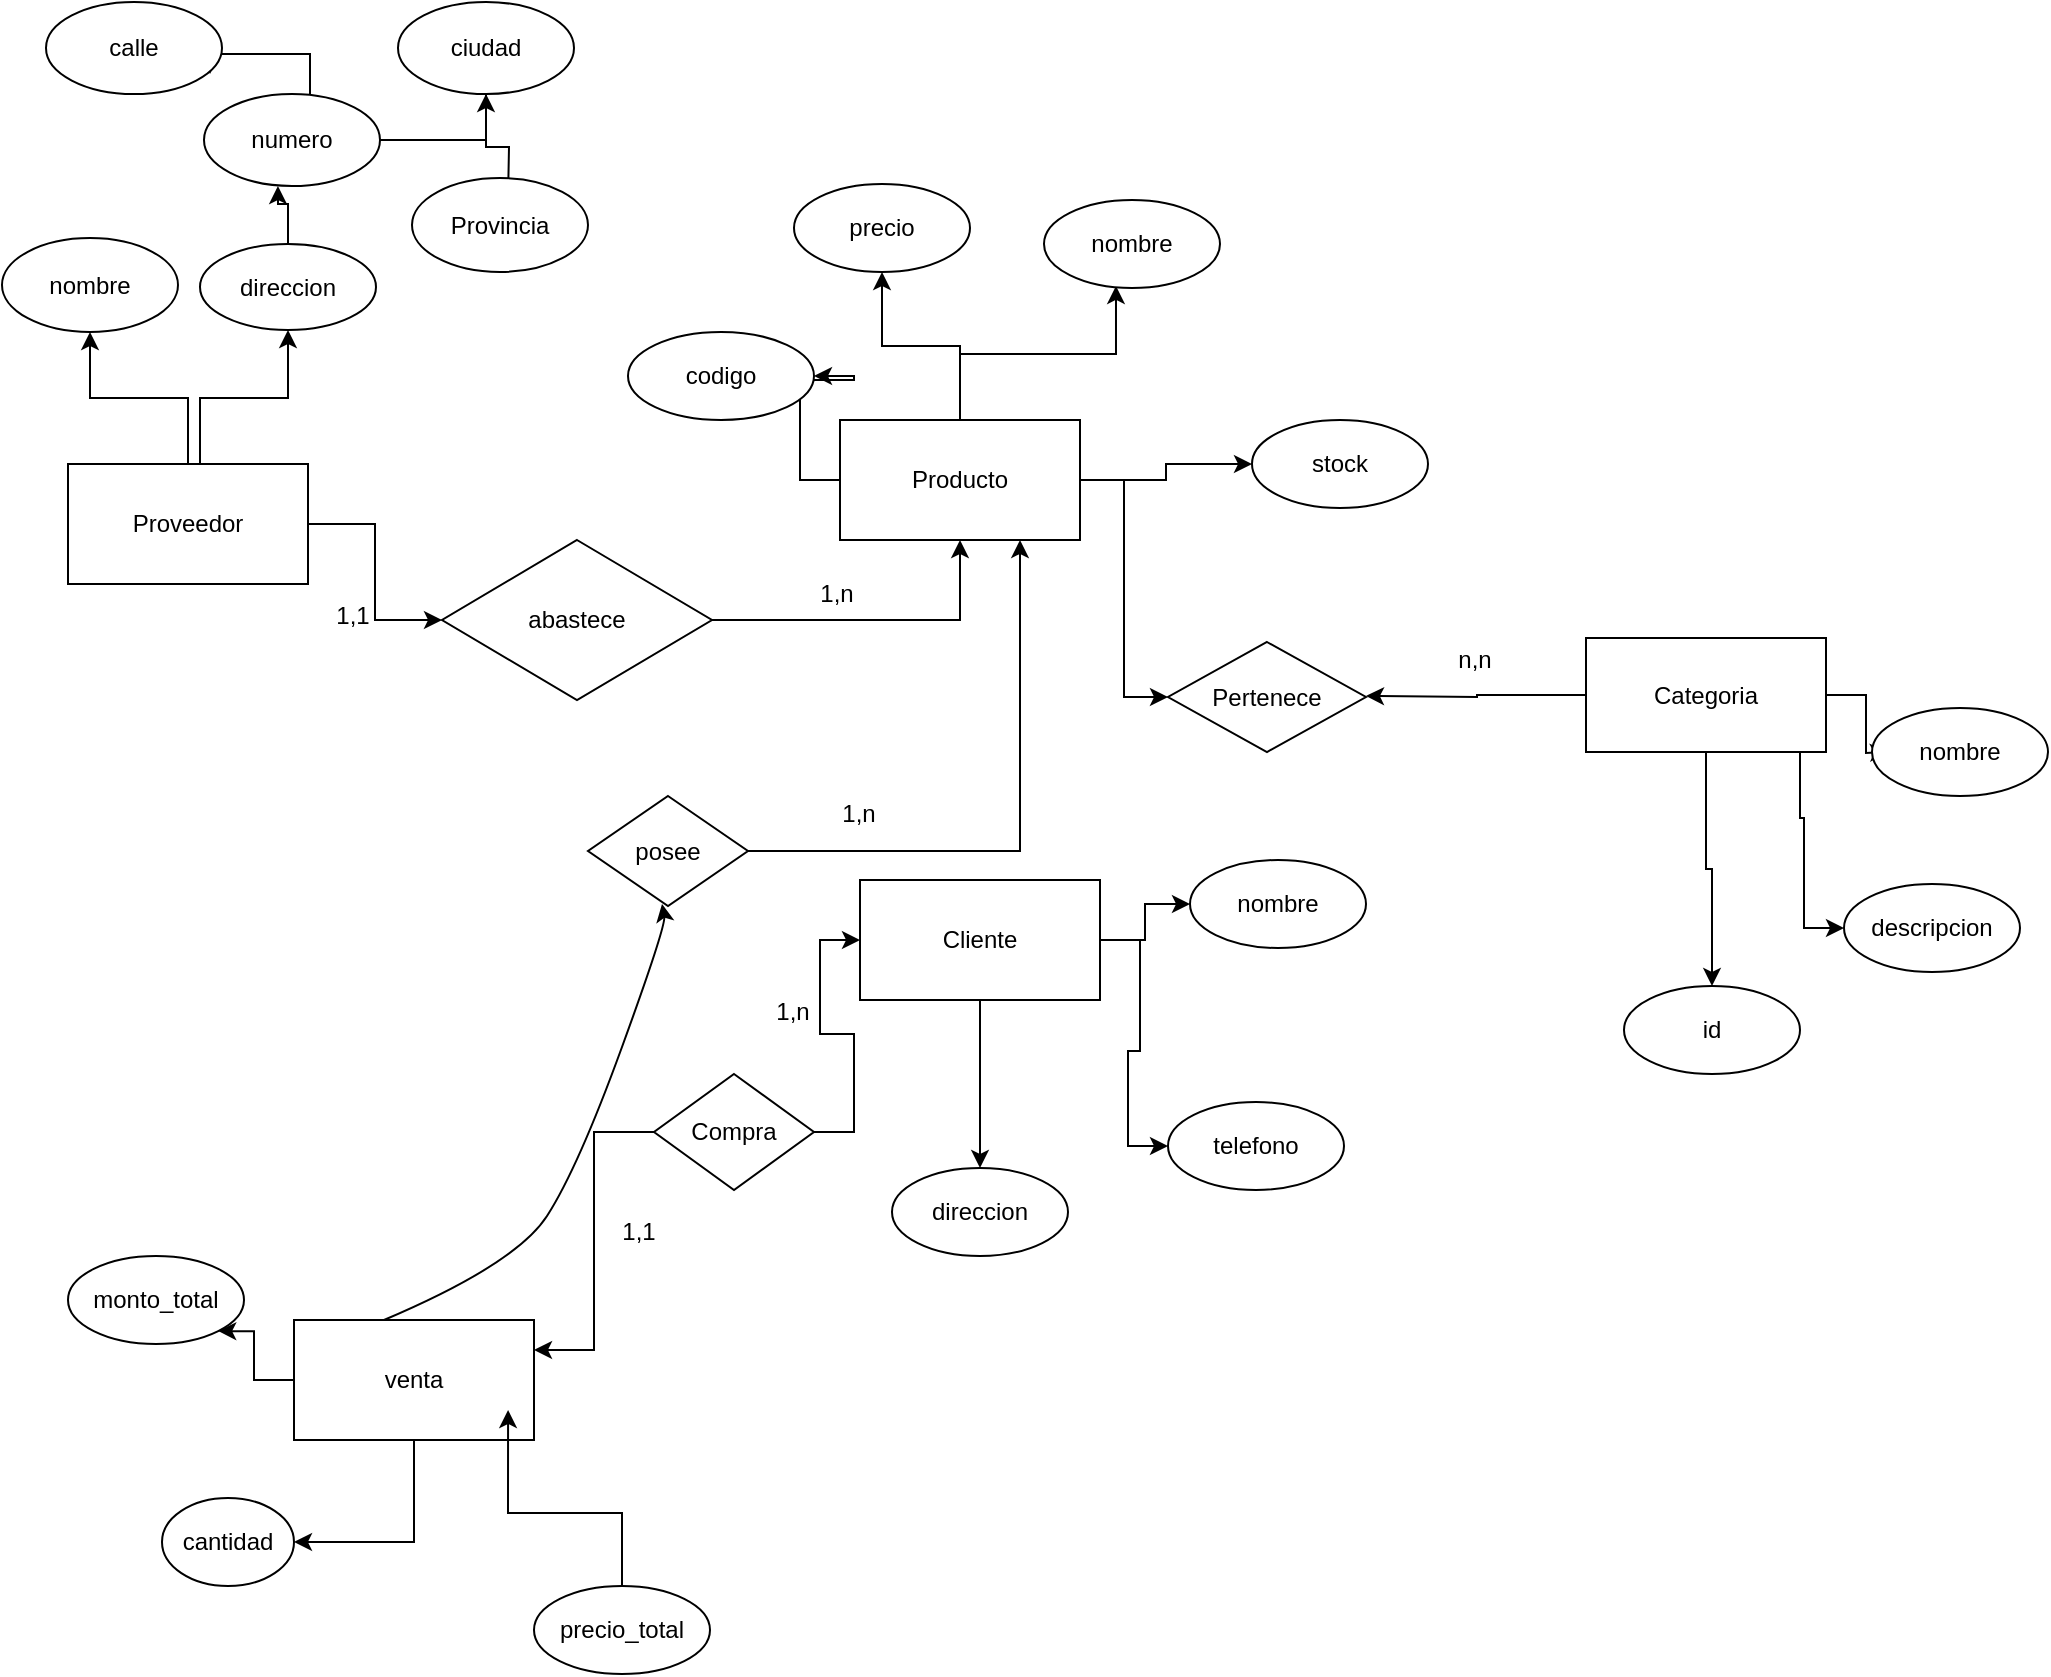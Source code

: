 <mxfile version="20.2.3" type="device"><diagram id="mYWOh-4JQOEDQK97CBWT" name="Page-1"><mxGraphModel dx="1422" dy="875" grid="1" gridSize="11" guides="1" tooltips="1" connect="1" arrows="1" fold="1" page="1" pageScale="1" pageWidth="1100" pageHeight="1700" math="0" shadow="0"><root><mxCell id="0"/><mxCell id="1" parent="0"/><mxCell id="fJDaMah9DzMmLFJxV_Jg-27" style="edgeStyle=orthogonalEdgeStyle;rounded=0;orthogonalLoop=1;jettySize=auto;html=1;" parent="1" source="fJDaMah9DzMmLFJxV_Jg-1" target="fJDaMah9DzMmLFJxV_Jg-6" edge="1"><mxGeometry relative="1" as="geometry"><Array as="points"><mxPoint x="104" y="209"/><mxPoint x="55" y="209"/></Array></mxGeometry></mxCell><mxCell id="fJDaMah9DzMmLFJxV_Jg-28" style="edgeStyle=orthogonalEdgeStyle;rounded=0;orthogonalLoop=1;jettySize=auto;html=1;entryX=0.5;entryY=1;entryDx=0;entryDy=0;" parent="1" source="fJDaMah9DzMmLFJxV_Jg-1" target="fJDaMah9DzMmLFJxV_Jg-24" edge="1"><mxGeometry relative="1" as="geometry"><Array as="points"><mxPoint x="110" y="209"/><mxPoint x="154" y="209"/></Array></mxGeometry></mxCell><mxCell id="fJDaMah9DzMmLFJxV_Jg-62" style="edgeStyle=orthogonalEdgeStyle;rounded=0;orthogonalLoop=1;jettySize=auto;html=1;entryX=0;entryY=0.5;entryDx=0;entryDy=0;" parent="1" source="fJDaMah9DzMmLFJxV_Jg-1" target="fJDaMah9DzMmLFJxV_Jg-60" edge="1"><mxGeometry relative="1" as="geometry"/></mxCell><mxCell id="fJDaMah9DzMmLFJxV_Jg-1" value="Proveedor" style="rounded=0;whiteSpace=wrap;html=1;" parent="1" vertex="1"><mxGeometry x="44" y="242" width="120" height="60" as="geometry"/></mxCell><mxCell id="fJDaMah9DzMmLFJxV_Jg-37" style="edgeStyle=orthogonalEdgeStyle;rounded=0;orthogonalLoop=1;jettySize=auto;html=1;" parent="1" source="fJDaMah9DzMmLFJxV_Jg-2" target="fJDaMah9DzMmLFJxV_Jg-17" edge="1"><mxGeometry relative="1" as="geometry"/></mxCell><mxCell id="fJDaMah9DzMmLFJxV_Jg-38" style="edgeStyle=orthogonalEdgeStyle;rounded=0;orthogonalLoop=1;jettySize=auto;html=1;" parent="1" source="fJDaMah9DzMmLFJxV_Jg-2" target="fJDaMah9DzMmLFJxV_Jg-10" edge="1"><mxGeometry relative="1" as="geometry"/></mxCell><mxCell id="fJDaMah9DzMmLFJxV_Jg-39" style="edgeStyle=orthogonalEdgeStyle;rounded=0;orthogonalLoop=1;jettySize=auto;html=1;entryX=0;entryY=0.5;entryDx=0;entryDy=0;" parent="1" source="fJDaMah9DzMmLFJxV_Jg-2" target="fJDaMah9DzMmLFJxV_Jg-16" edge="1"><mxGeometry relative="1" as="geometry"/></mxCell><mxCell id="fJDaMah9DzMmLFJxV_Jg-2" value="Cliente" style="rounded=0;whiteSpace=wrap;html=1;" parent="1" vertex="1"><mxGeometry x="440" y="450" width="120" height="60" as="geometry"/></mxCell><mxCell id="fJDaMah9DzMmLFJxV_Jg-41" style="edgeStyle=orthogonalEdgeStyle;rounded=0;orthogonalLoop=1;jettySize=auto;html=1;" parent="1" source="fJDaMah9DzMmLFJxV_Jg-3" target="fJDaMah9DzMmLFJxV_Jg-15" edge="1"><mxGeometry relative="1" as="geometry"/></mxCell><mxCell id="fJDaMah9DzMmLFJxV_Jg-42" style="edgeStyle=orthogonalEdgeStyle;rounded=0;orthogonalLoop=1;jettySize=auto;html=1;entryX=0.409;entryY=0.977;entryDx=0;entryDy=0;entryPerimeter=0;" parent="1" source="fJDaMah9DzMmLFJxV_Jg-3" target="fJDaMah9DzMmLFJxV_Jg-14" edge="1"><mxGeometry relative="1" as="geometry"/></mxCell><mxCell id="fJDaMah9DzMmLFJxV_Jg-43" style="edgeStyle=orthogonalEdgeStyle;rounded=0;orthogonalLoop=1;jettySize=auto;html=1;" parent="1" source="fJDaMah9DzMmLFJxV_Jg-3" target="fJDaMah9DzMmLFJxV_Jg-13" edge="1"><mxGeometry relative="1" as="geometry"/></mxCell><mxCell id="fJDaMah9DzMmLFJxV_Jg-68" style="edgeStyle=orthogonalEdgeStyle;rounded=0;orthogonalLoop=1;jettySize=auto;html=1;entryX=0;entryY=0.5;entryDx=0;entryDy=0;" parent="1" source="fJDaMah9DzMmLFJxV_Jg-3" target="fJDaMah9DzMmLFJxV_Jg-67" edge="1"><mxGeometry relative="1" as="geometry"/></mxCell><mxCell id="gtuogxj73CcYqL6-Kohg-3" style="edgeStyle=orthogonalEdgeStyle;rounded=0;orthogonalLoop=1;jettySize=auto;html=1;" edge="1" parent="1" source="fJDaMah9DzMmLFJxV_Jg-3" target="gtuogxj73CcYqL6-Kohg-4"><mxGeometry relative="1" as="geometry"><mxPoint x="385" y="198" as="targetPoint"/></mxGeometry></mxCell><mxCell id="fJDaMah9DzMmLFJxV_Jg-3" value="Producto" style="rounded=0;whiteSpace=wrap;html=1;" parent="1" vertex="1"><mxGeometry x="430" y="220" width="120" height="60" as="geometry"/></mxCell><mxCell id="fJDaMah9DzMmLFJxV_Jg-34" style="edgeStyle=orthogonalEdgeStyle;rounded=0;orthogonalLoop=1;jettySize=auto;html=1;" parent="1" source="fJDaMah9DzMmLFJxV_Jg-4" target="fJDaMah9DzMmLFJxV_Jg-22" edge="1"><mxGeometry relative="1" as="geometry"/></mxCell><mxCell id="fJDaMah9DzMmLFJxV_Jg-35" style="edgeStyle=orthogonalEdgeStyle;rounded=0;orthogonalLoop=1;jettySize=auto;html=1;" parent="1" source="fJDaMah9DzMmLFJxV_Jg-4" edge="1"><mxGeometry relative="1" as="geometry"><mxPoint x="954" y="386" as="targetPoint"/></mxGeometry></mxCell><mxCell id="fJDaMah9DzMmLFJxV_Jg-36" style="edgeStyle=orthogonalEdgeStyle;rounded=0;orthogonalLoop=1;jettySize=auto;html=1;entryX=0;entryY=0.5;entryDx=0;entryDy=0;" parent="1" source="fJDaMah9DzMmLFJxV_Jg-4" target="fJDaMah9DzMmLFJxV_Jg-11" edge="1"><mxGeometry relative="1" as="geometry"><Array as="points"><mxPoint x="910" y="419"/><mxPoint x="912" y="419"/><mxPoint x="912" y="474"/></Array></mxGeometry></mxCell><mxCell id="fJDaMah9DzMmLFJxV_Jg-66" style="edgeStyle=orthogonalEdgeStyle;rounded=0;orthogonalLoop=1;jettySize=auto;html=1;" parent="1" source="fJDaMah9DzMmLFJxV_Jg-4" edge="1"><mxGeometry relative="1" as="geometry"><mxPoint x="693" y="358" as="targetPoint"/></mxGeometry></mxCell><mxCell id="fJDaMah9DzMmLFJxV_Jg-4" value="Categoria" style="rounded=0;whiteSpace=wrap;html=1;" parent="1" vertex="1"><mxGeometry x="803" y="329" width="120" height="57" as="geometry"/></mxCell><mxCell id="gtuogxj73CcYqL6-Kohg-5" style="edgeStyle=orthogonalEdgeStyle;rounded=0;orthogonalLoop=1;jettySize=auto;html=1;entryX=1;entryY=1;entryDx=0;entryDy=0;" edge="1" parent="1" source="fJDaMah9DzMmLFJxV_Jg-5" target="fJDaMah9DzMmLFJxV_Jg-18"><mxGeometry relative="1" as="geometry"/></mxCell><mxCell id="gtuogxj73CcYqL6-Kohg-6" style="edgeStyle=orthogonalEdgeStyle;rounded=0;orthogonalLoop=1;jettySize=auto;html=1;entryX=1;entryY=0.5;entryDx=0;entryDy=0;" edge="1" parent="1" source="fJDaMah9DzMmLFJxV_Jg-5" target="fJDaMah9DzMmLFJxV_Jg-75"><mxGeometry relative="1" as="geometry"/></mxCell><mxCell id="fJDaMah9DzMmLFJxV_Jg-5" value="venta" style="rounded=0;whiteSpace=wrap;html=1;" parent="1" vertex="1"><mxGeometry x="157" y="670" width="120" height="60" as="geometry"/></mxCell><mxCell id="fJDaMah9DzMmLFJxV_Jg-6" value="nombre" style="ellipse;whiteSpace=wrap;html=1;" parent="1" vertex="1"><mxGeometry x="11" y="129" width="88" height="47" as="geometry"/></mxCell><mxCell id="fJDaMah9DzMmLFJxV_Jg-30" style="edgeStyle=orthogonalEdgeStyle;rounded=0;orthogonalLoop=1;jettySize=auto;html=1;entryX=0.932;entryY=0.783;entryDx=0;entryDy=0;entryPerimeter=0;" parent="1" source="fJDaMah9DzMmLFJxV_Jg-7" target="fJDaMah9DzMmLFJxV_Jg-26" edge="1"><mxGeometry relative="1" as="geometry"><Array as="points"><mxPoint x="165" y="37"/><mxPoint x="115" y="37"/></Array></mxGeometry></mxCell><mxCell id="fJDaMah9DzMmLFJxV_Jg-40" style="edgeStyle=orthogonalEdgeStyle;rounded=0;orthogonalLoop=1;jettySize=auto;html=1;entryX=0.5;entryY=1;entryDx=0;entryDy=0;" parent="1" source="fJDaMah9DzMmLFJxV_Jg-7" target="fJDaMah9DzMmLFJxV_Jg-25" edge="1"><mxGeometry relative="1" as="geometry"/></mxCell><mxCell id="fJDaMah9DzMmLFJxV_Jg-7" value="numero" style="ellipse;whiteSpace=wrap;html=1;" parent="1" vertex="1"><mxGeometry x="112" y="57" width="88" height="46" as="geometry"/></mxCell><mxCell id="fJDaMah9DzMmLFJxV_Jg-8" style="edgeStyle=orthogonalEdgeStyle;rounded=0;orthogonalLoop=1;jettySize=auto;html=1;exitX=0.5;exitY=1;exitDx=0;exitDy=0;" parent="1" source="fJDaMah9DzMmLFJxV_Jg-6" target="fJDaMah9DzMmLFJxV_Jg-6" edge="1"><mxGeometry relative="1" as="geometry"/></mxCell><mxCell id="fJDaMah9DzMmLFJxV_Jg-10" value="nombre" style="ellipse;whiteSpace=wrap;html=1;" parent="1" vertex="1"><mxGeometry x="605" y="440" width="88" height="44" as="geometry"/></mxCell><mxCell id="fJDaMah9DzMmLFJxV_Jg-11" value="descripcion" style="ellipse;whiteSpace=wrap;html=1;" parent="1" vertex="1"><mxGeometry x="932" y="452" width="88" height="44" as="geometry"/></mxCell><mxCell id="fJDaMah9DzMmLFJxV_Jg-13" value="stock" style="ellipse;whiteSpace=wrap;html=1;" parent="1" vertex="1"><mxGeometry x="636" y="220" width="88" height="44" as="geometry"/></mxCell><mxCell id="fJDaMah9DzMmLFJxV_Jg-14" value="nombre" style="ellipse;whiteSpace=wrap;html=1;" parent="1" vertex="1"><mxGeometry x="532" y="110" width="88" height="44" as="geometry"/></mxCell><mxCell id="fJDaMah9DzMmLFJxV_Jg-15" value="precio" style="ellipse;whiteSpace=wrap;html=1;" parent="1" vertex="1"><mxGeometry x="407" y="102" width="88" height="44" as="geometry"/></mxCell><mxCell id="fJDaMah9DzMmLFJxV_Jg-16" value="telefono" style="ellipse;whiteSpace=wrap;html=1;" parent="1" vertex="1"><mxGeometry x="594" y="561" width="88" height="44" as="geometry"/></mxCell><mxCell id="fJDaMah9DzMmLFJxV_Jg-17" value="direccion" style="ellipse;whiteSpace=wrap;html=1;" parent="1" vertex="1"><mxGeometry x="456" y="594" width="88" height="44" as="geometry"/></mxCell><mxCell id="fJDaMah9DzMmLFJxV_Jg-18" value="monto_total" style="ellipse;whiteSpace=wrap;html=1;" parent="1" vertex="1"><mxGeometry x="44" y="638" width="88" height="44" as="geometry"/></mxCell><mxCell id="fJDaMah9DzMmLFJxV_Jg-73" style="edgeStyle=orthogonalEdgeStyle;rounded=0;orthogonalLoop=1;jettySize=auto;html=1;entryX=0.892;entryY=0.75;entryDx=0;entryDy=0;entryPerimeter=0;" parent="1" source="fJDaMah9DzMmLFJxV_Jg-21" target="fJDaMah9DzMmLFJxV_Jg-5" edge="1"><mxGeometry relative="1" as="geometry"/></mxCell><mxCell id="fJDaMah9DzMmLFJxV_Jg-21" value="precio_total" style="ellipse;whiteSpace=wrap;html=1;" parent="1" vertex="1"><mxGeometry x="277" y="803" width="88" height="44" as="geometry"/></mxCell><mxCell id="fJDaMah9DzMmLFJxV_Jg-22" value="id" style="ellipse;whiteSpace=wrap;html=1;" parent="1" vertex="1"><mxGeometry x="822" y="503" width="88" height="44" as="geometry"/></mxCell><mxCell id="fJDaMah9DzMmLFJxV_Jg-23" value="nombre" style="ellipse;whiteSpace=wrap;html=1;" parent="1" vertex="1"><mxGeometry x="946" y="364" width="88" height="44" as="geometry"/></mxCell><mxCell id="fJDaMah9DzMmLFJxV_Jg-29" value="" style="edgeStyle=orthogonalEdgeStyle;rounded=0;orthogonalLoop=1;jettySize=auto;html=1;entryX=0.42;entryY=1;entryDx=0;entryDy=0;entryPerimeter=0;" parent="1" source="fJDaMah9DzMmLFJxV_Jg-24" target="fJDaMah9DzMmLFJxV_Jg-7" edge="1"><mxGeometry relative="1" as="geometry"/></mxCell><mxCell id="fJDaMah9DzMmLFJxV_Jg-24" value="direccion" style="ellipse;whiteSpace=wrap;html=1;" parent="1" vertex="1"><mxGeometry x="110" y="132" width="88" height="43" as="geometry"/></mxCell><mxCell id="gtuogxj73CcYqL6-Kohg-1" style="edgeStyle=orthogonalEdgeStyle;rounded=0;orthogonalLoop=1;jettySize=auto;html=1;" edge="1" parent="1" source="fJDaMah9DzMmLFJxV_Jg-25"><mxGeometry relative="1" as="geometry"><mxPoint x="264" y="110" as="targetPoint"/></mxGeometry></mxCell><mxCell id="fJDaMah9DzMmLFJxV_Jg-25" value="ciudad" style="ellipse;whiteSpace=wrap;html=1;" parent="1" vertex="1"><mxGeometry x="209" y="11" width="88" height="46" as="geometry"/></mxCell><mxCell id="fJDaMah9DzMmLFJxV_Jg-26" value="calle" style="ellipse;whiteSpace=wrap;html=1;" parent="1" vertex="1"><mxGeometry x="33" y="11" width="88" height="46" as="geometry"/></mxCell><mxCell id="fJDaMah9DzMmLFJxV_Jg-61" style="edgeStyle=orthogonalEdgeStyle;rounded=0;orthogonalLoop=1;jettySize=auto;html=1;entryX=0.5;entryY=1;entryDx=0;entryDy=0;" parent="1" source="fJDaMah9DzMmLFJxV_Jg-60" target="fJDaMah9DzMmLFJxV_Jg-3" edge="1"><mxGeometry relative="1" as="geometry"/></mxCell><mxCell id="fJDaMah9DzMmLFJxV_Jg-60" value="abastece" style="rhombus;whiteSpace=wrap;html=1;" parent="1" vertex="1"><mxGeometry x="231" y="280" width="135" height="80" as="geometry"/></mxCell><mxCell id="fJDaMah9DzMmLFJxV_Jg-63" value="1,1" style="text;html=1;align=center;verticalAlign=middle;resizable=0;points=[];autosize=1;strokeColor=none;fillColor=none;" parent="1" vertex="1"><mxGeometry x="169" y="307" width="33" height="22" as="geometry"/></mxCell><mxCell id="fJDaMah9DzMmLFJxV_Jg-64" value="1,n" style="text;html=1;align=center;verticalAlign=middle;resizable=0;points=[];autosize=1;strokeColor=none;fillColor=none;" parent="1" vertex="1"><mxGeometry x="411" y="296" width="33" height="22" as="geometry"/></mxCell><mxCell id="fJDaMah9DzMmLFJxV_Jg-67" value="Pertenece" style="rhombus;whiteSpace=wrap;html=1;" parent="1" vertex="1"><mxGeometry x="594" y="331" width="99" height="55" as="geometry"/></mxCell><mxCell id="fJDaMah9DzMmLFJxV_Jg-69" value="" style="curved=1;endArrow=classic;html=1;rounded=0;" parent="1" edge="1"><mxGeometry width="50" height="50" relative="1" as="geometry"><mxPoint x="202" y="670" as="sourcePoint"/><mxPoint x="341" y="462" as="targetPoint"/><Array as="points"><mxPoint x="268" y="642"/><mxPoint x="299" y="594"/><mxPoint x="343" y="473"/></Array></mxGeometry></mxCell><mxCell id="fJDaMah9DzMmLFJxV_Jg-71" style="edgeStyle=orthogonalEdgeStyle;rounded=0;orthogonalLoop=1;jettySize=auto;html=1;entryX=0.75;entryY=1;entryDx=0;entryDy=0;" parent="1" source="fJDaMah9DzMmLFJxV_Jg-70" target="fJDaMah9DzMmLFJxV_Jg-3" edge="1"><mxGeometry relative="1" as="geometry"/></mxCell><mxCell id="fJDaMah9DzMmLFJxV_Jg-70" value="posee" style="rhombus;whiteSpace=wrap;html=1;" parent="1" vertex="1"><mxGeometry x="304" y="408" width="80" height="55" as="geometry"/></mxCell><mxCell id="fJDaMah9DzMmLFJxV_Jg-72" value="1,n" style="text;html=1;align=center;verticalAlign=middle;resizable=0;points=[];autosize=1;strokeColor=none;fillColor=none;" parent="1" vertex="1"><mxGeometry x="422" y="406" width="33" height="22" as="geometry"/></mxCell><mxCell id="fJDaMah9DzMmLFJxV_Jg-75" value="cantidad" style="ellipse;whiteSpace=wrap;html=1;" parent="1" vertex="1"><mxGeometry x="91" y="759" width="66" height="44" as="geometry"/></mxCell><mxCell id="fJDaMah9DzMmLFJxV_Jg-80" style="edgeStyle=orthogonalEdgeStyle;rounded=0;orthogonalLoop=1;jettySize=auto;html=1;entryX=0;entryY=0.5;entryDx=0;entryDy=0;" parent="1" source="fJDaMah9DzMmLFJxV_Jg-79" target="fJDaMah9DzMmLFJxV_Jg-2" edge="1"><mxGeometry relative="1" as="geometry"/></mxCell><mxCell id="fJDaMah9DzMmLFJxV_Jg-81" style="edgeStyle=orthogonalEdgeStyle;rounded=0;orthogonalLoop=1;jettySize=auto;html=1;entryX=1;entryY=0.25;entryDx=0;entryDy=0;" parent="1" source="fJDaMah9DzMmLFJxV_Jg-79" target="fJDaMah9DzMmLFJxV_Jg-5" edge="1"><mxGeometry relative="1" as="geometry"/></mxCell><mxCell id="fJDaMah9DzMmLFJxV_Jg-79" value="Compra" style="rhombus;whiteSpace=wrap;html=1;" parent="1" vertex="1"><mxGeometry x="337" y="547" width="80" height="58" as="geometry"/></mxCell><mxCell id="fJDaMah9DzMmLFJxV_Jg-82" value="1,n" style="text;html=1;align=center;verticalAlign=middle;resizable=0;points=[];autosize=1;strokeColor=none;fillColor=none;" parent="1" vertex="1"><mxGeometry x="389" y="505" width="33" height="22" as="geometry"/></mxCell><mxCell id="fJDaMah9DzMmLFJxV_Jg-83" value="1,1" style="text;html=1;align=center;verticalAlign=middle;resizable=0;points=[];autosize=1;strokeColor=none;fillColor=none;" parent="1" vertex="1"><mxGeometry x="312" y="615" width="33" height="22" as="geometry"/></mxCell><mxCell id="fJDaMah9DzMmLFJxV_Jg-84" value="n,n" style="text;html=1;align=center;verticalAlign=middle;resizable=0;points=[];autosize=1;strokeColor=none;fillColor=none;" parent="1" vertex="1"><mxGeometry x="730" y="329" width="33" height="22" as="geometry"/></mxCell><mxCell id="gtuogxj73CcYqL6-Kohg-2" value="Provincia" style="ellipse;whiteSpace=wrap;html=1;" vertex="1" parent="1"><mxGeometry x="216" y="99" width="88" height="47" as="geometry"/></mxCell><mxCell id="gtuogxj73CcYqL6-Kohg-4" value="codigo" style="ellipse;whiteSpace=wrap;html=1;" vertex="1" parent="1"><mxGeometry x="324" y="176" width="93" height="44" as="geometry"/></mxCell></root></mxGraphModel></diagram></mxfile>
